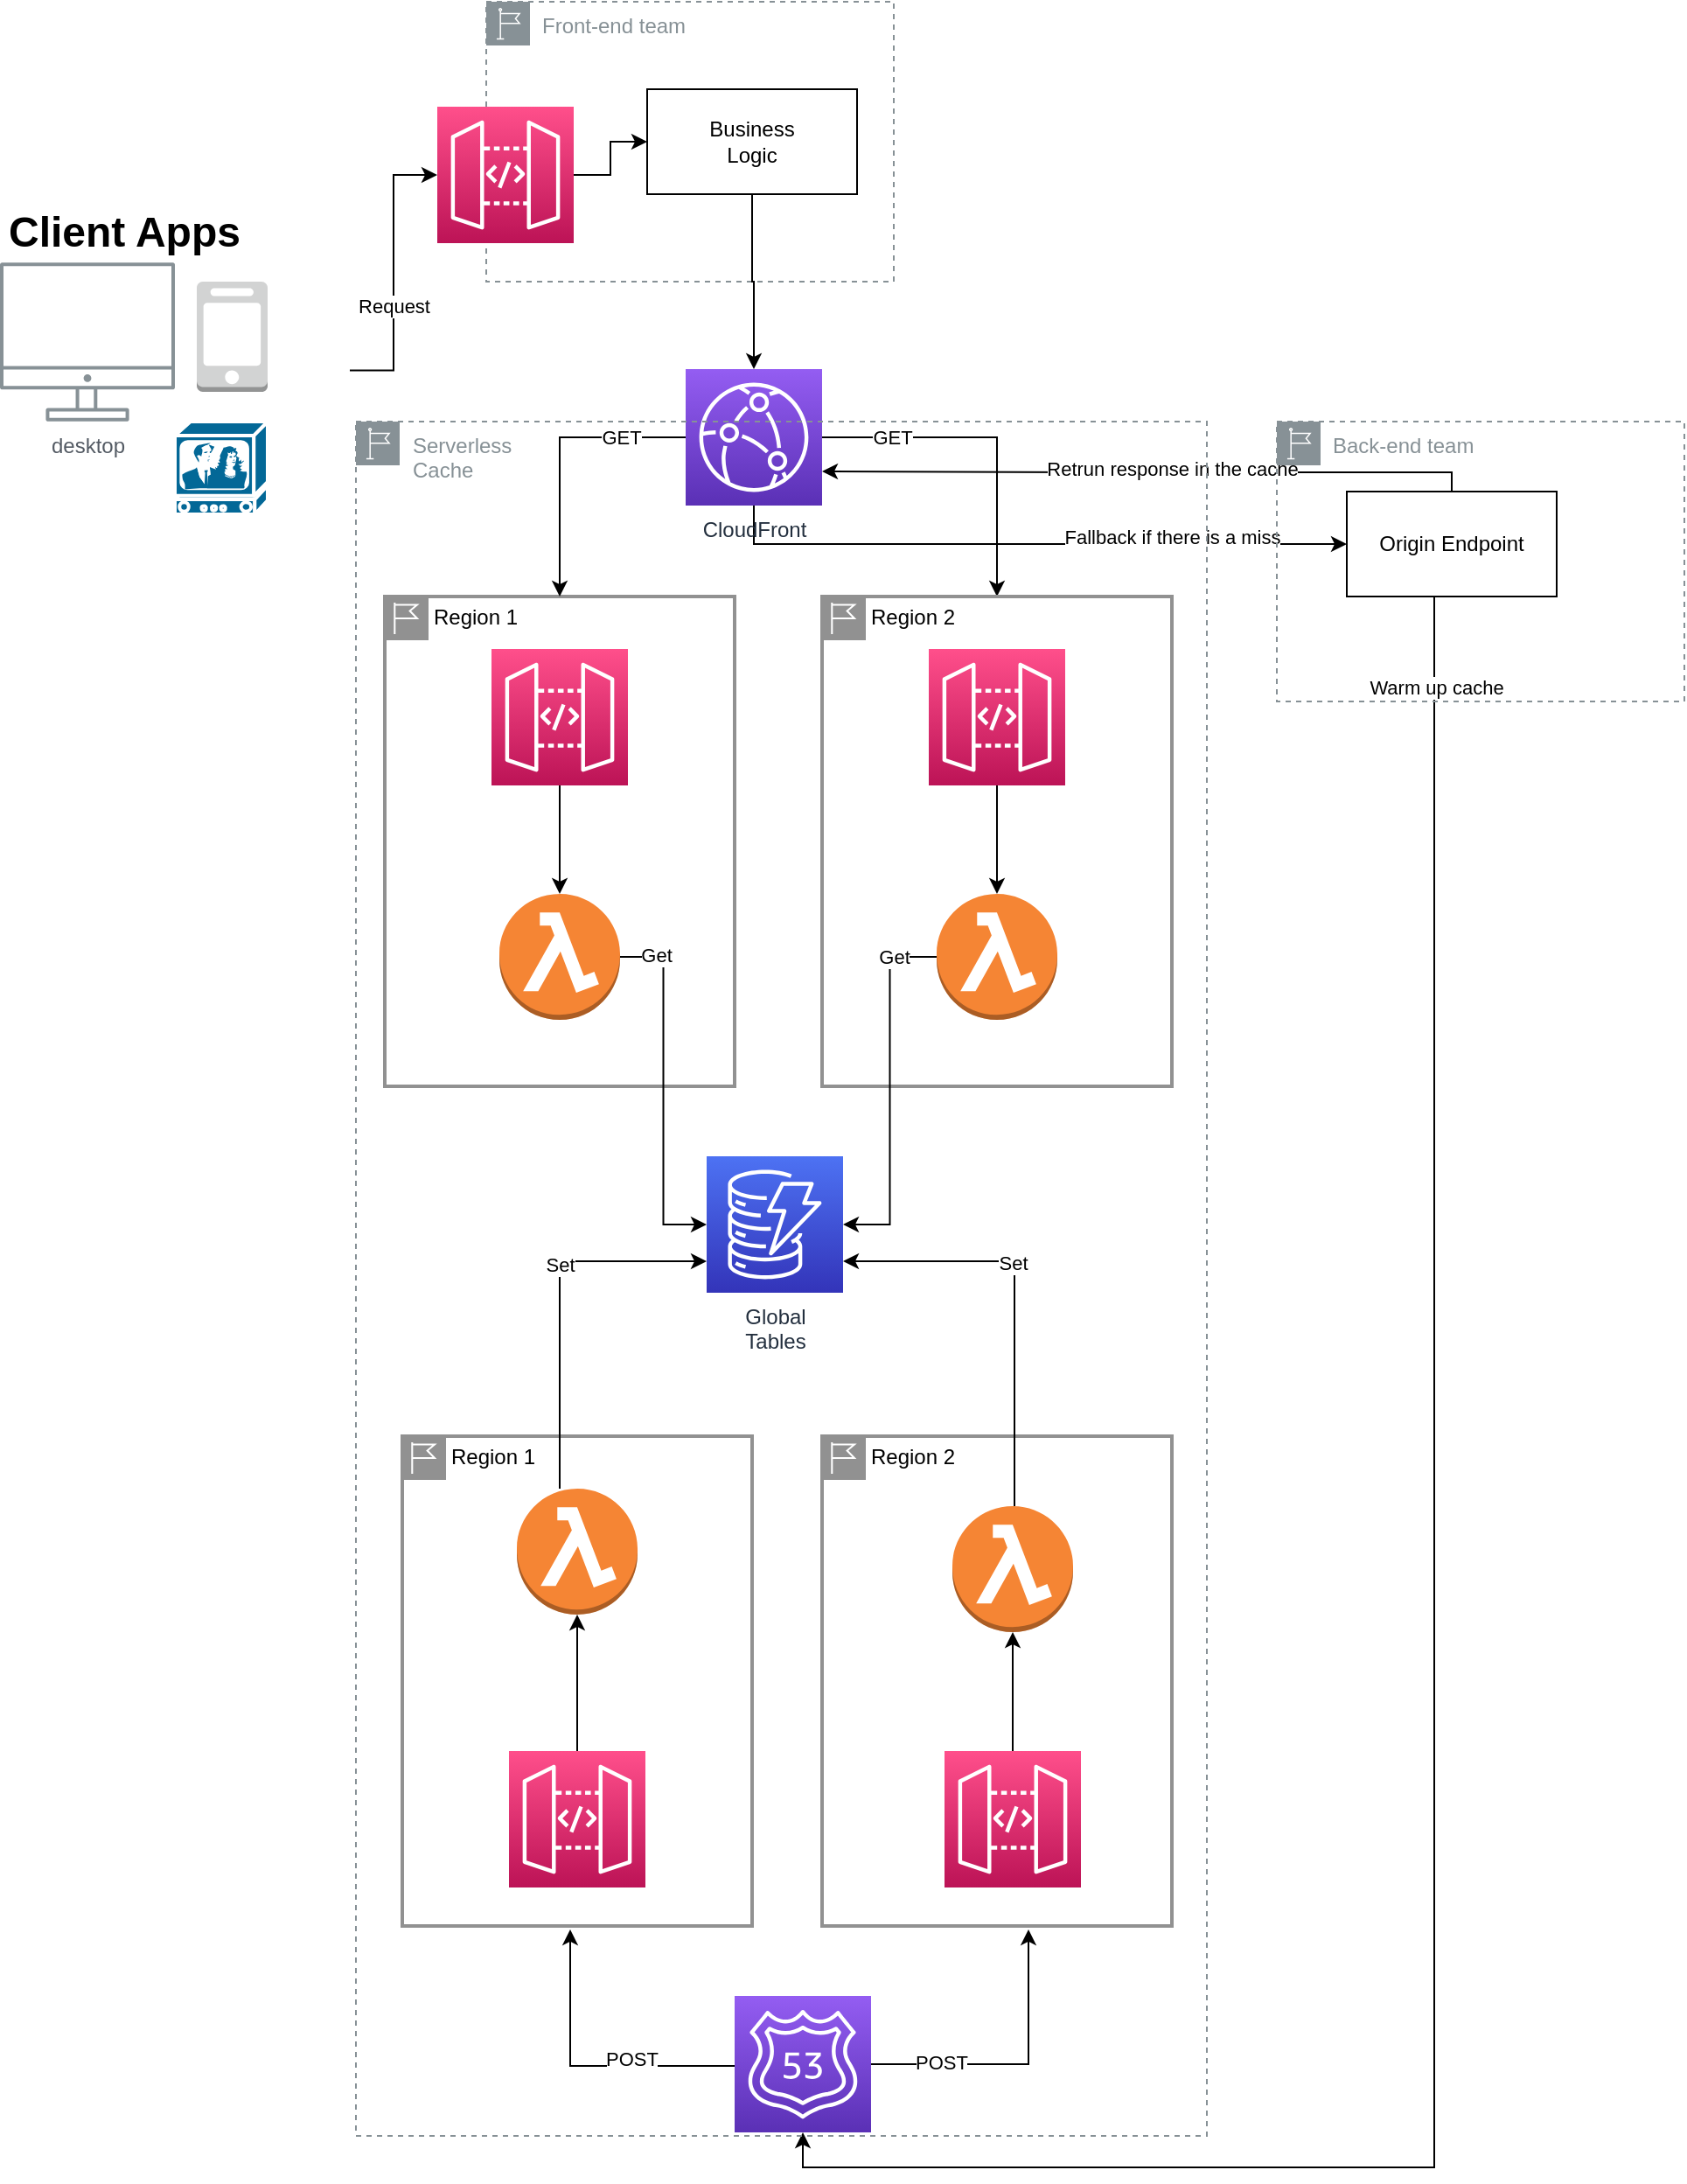 <mxfile version="17.3.0" type="device"><diagram id="xfgHqEcfcaS8hU4IR_PH" name="Page-1"><mxGraphModel dx="1196" dy="2241" grid="1" gridSize="10" guides="1" tooltips="1" connect="1" arrows="1" fold="1" page="1" pageScale="1" pageWidth="827" pageHeight="1169" math="0" shadow="0"><root><mxCell id="0"/><mxCell id="1" parent="0"/><mxCell id="-O6VzaXyY5DY1ZTHaAIG-34" value="Region 2" style="shape=mxgraph.ibm.box;prType=region;fontStyle=0;verticalAlign=top;align=left;spacingLeft=32;spacingTop=4;fillColor=none;rounded=0;whiteSpace=wrap;html=1;strokeColor=#919191;strokeWidth=2;dashed=0;container=1;spacing=-4;collapsible=0;expand=0;recursiveResize=0;" parent="1" vertex="1"><mxGeometry x="480" y="720" width="200" height="280" as="geometry"/></mxCell><mxCell id="-O6VzaXyY5DY1ZTHaAIG-35" style="edgeStyle=orthogonalEdgeStyle;rounded=0;orthogonalLoop=1;jettySize=auto;html=1;" parent="-O6VzaXyY5DY1ZTHaAIG-34" source="-O6VzaXyY5DY1ZTHaAIG-36" target="-O6VzaXyY5DY1ZTHaAIG-37" edge="1"><mxGeometry relative="1" as="geometry"/></mxCell><mxCell id="-O6VzaXyY5DY1ZTHaAIG-36" value="" style="sketch=0;points=[[0,0,0],[0.25,0,0],[0.5,0,0],[0.75,0,0],[1,0,0],[0,1,0],[0.25,1,0],[0.5,1,0],[0.75,1,0],[1,1,0],[0,0.25,0],[0,0.5,0],[0,0.75,0],[1,0.25,0],[1,0.5,0],[1,0.75,0]];outlineConnect=0;fontColor=#232F3E;gradientColor=#FF4F8B;gradientDirection=north;fillColor=#BC1356;strokeColor=#ffffff;dashed=0;verticalLabelPosition=bottom;verticalAlign=top;align=center;html=1;fontSize=12;fontStyle=0;aspect=fixed;shape=mxgraph.aws4.resourceIcon;resIcon=mxgraph.aws4.api_gateway;" parent="-O6VzaXyY5DY1ZTHaAIG-34" vertex="1"><mxGeometry x="70" y="180" width="78" height="78" as="geometry"/></mxCell><mxCell id="-O6VzaXyY5DY1ZTHaAIG-37" value="" style="outlineConnect=0;dashed=0;verticalLabelPosition=bottom;verticalAlign=top;align=center;html=1;shape=mxgraph.aws3.lambda_function;fillColor=#F58534;gradientColor=none;" parent="-O6VzaXyY5DY1ZTHaAIG-34" vertex="1"><mxGeometry x="74.5" y="40" width="69" height="72" as="geometry"/></mxCell><mxCell id="-O6VzaXyY5DY1ZTHaAIG-30" value="Region 1" style="shape=mxgraph.ibm.box;prType=region;fontStyle=0;verticalAlign=top;align=left;spacingLeft=32;spacingTop=4;fillColor=none;rounded=0;whiteSpace=wrap;html=1;strokeColor=#919191;strokeWidth=2;dashed=0;container=1;spacing=-4;collapsible=0;expand=0;recursiveResize=0;" parent="1" vertex="1"><mxGeometry x="240" y="720" width="200" height="280" as="geometry"/></mxCell><mxCell id="-O6VzaXyY5DY1ZTHaAIG-31" style="edgeStyle=orthogonalEdgeStyle;rounded=0;orthogonalLoop=1;jettySize=auto;html=1;" parent="-O6VzaXyY5DY1ZTHaAIG-30" source="-O6VzaXyY5DY1ZTHaAIG-32" target="-O6VzaXyY5DY1ZTHaAIG-33" edge="1"><mxGeometry relative="1" as="geometry"/></mxCell><mxCell id="-O6VzaXyY5DY1ZTHaAIG-32" value="" style="sketch=0;points=[[0,0,0],[0.25,0,0],[0.5,0,0],[0.75,0,0],[1,0,0],[0,1,0],[0.25,1,0],[0.5,1,0],[0.75,1,0],[1,1,0],[0,0.25,0],[0,0.5,0],[0,0.75,0],[1,0.25,0],[1,0.5,0],[1,0.75,0]];outlineConnect=0;fontColor=#232F3E;gradientColor=#FF4F8B;gradientDirection=north;fillColor=#BC1356;strokeColor=#ffffff;dashed=0;verticalLabelPosition=bottom;verticalAlign=top;align=center;html=1;fontSize=12;fontStyle=0;aspect=fixed;shape=mxgraph.aws4.resourceIcon;resIcon=mxgraph.aws4.api_gateway;" parent="-O6VzaXyY5DY1ZTHaAIG-30" vertex="1"><mxGeometry x="61" y="180" width="78" height="78" as="geometry"/></mxCell><mxCell id="-O6VzaXyY5DY1ZTHaAIG-33" value="" style="outlineConnect=0;dashed=0;verticalLabelPosition=bottom;verticalAlign=top;align=center;html=1;shape=mxgraph.aws3.lambda_function;fillColor=#F58534;gradientColor=none;" parent="-O6VzaXyY5DY1ZTHaAIG-30" vertex="1"><mxGeometry x="65.5" y="30" width="69" height="72" as="geometry"/></mxCell><mxCell id="XpVgISw_u1YqnlIGbV4M-16" style="edgeStyle=orthogonalEdgeStyle;rounded=0;orthogonalLoop=1;jettySize=auto;html=1;" edge="1" parent="1" source="-O6VzaXyY5DY1ZTHaAIG-26" target="XpVgISw_u1YqnlIGbV4M-10"><mxGeometry relative="1" as="geometry"/></mxCell><mxCell id="XpVgISw_u1YqnlIGbV4M-17" value="Request" style="edgeLabel;html=1;align=center;verticalAlign=middle;resizable=0;points=[];" vertex="1" connectable="0" parent="XpVgISw_u1YqnlIGbV4M-16"><mxGeometry x="-0.236" relative="1" as="geometry"><mxPoint as="offset"/></mxGeometry></mxCell><mxCell id="-O6VzaXyY5DY1ZTHaAIG-26" value="&lt;h1&gt;Client Apps&lt;/h1&gt;" style="text;html=1;strokeColor=none;fillColor=none;spacing=5;spacingTop=-20;whiteSpace=wrap;overflow=hidden;rounded=0;" parent="1" vertex="1"><mxGeometry x="10" y="11.5" width="200" height="198.5" as="geometry"/></mxCell><mxCell id="-O6VzaXyY5DY1ZTHaAIG-5" value="Region 1" style="shape=mxgraph.ibm.box;prType=region;fontStyle=0;verticalAlign=top;align=left;spacingLeft=32;spacingTop=4;fillColor=none;rounded=0;whiteSpace=wrap;html=1;strokeColor=#919191;strokeWidth=2;dashed=0;container=1;spacing=-4;collapsible=0;expand=0;recursiveResize=0;" parent="1" vertex="1"><mxGeometry x="230" y="240" width="200" height="280" as="geometry"/></mxCell><mxCell id="-O6VzaXyY5DY1ZTHaAIG-10" style="edgeStyle=orthogonalEdgeStyle;rounded=0;orthogonalLoop=1;jettySize=auto;html=1;" parent="-O6VzaXyY5DY1ZTHaAIG-5" source="-O6VzaXyY5DY1ZTHaAIG-7" target="-O6VzaXyY5DY1ZTHaAIG-8" edge="1"><mxGeometry relative="1" as="geometry"/></mxCell><mxCell id="-O6VzaXyY5DY1ZTHaAIG-7" value="" style="sketch=0;points=[[0,0,0],[0.25,0,0],[0.5,0,0],[0.75,0,0],[1,0,0],[0,1,0],[0.25,1,0],[0.5,1,0],[0.75,1,0],[1,1,0],[0,0.25,0],[0,0.5,0],[0,0.75,0],[1,0.25,0],[1,0.5,0],[1,0.75,0]];outlineConnect=0;fontColor=#232F3E;gradientColor=#FF4F8B;gradientDirection=north;fillColor=#BC1356;strokeColor=#ffffff;dashed=0;verticalLabelPosition=bottom;verticalAlign=top;align=center;html=1;fontSize=12;fontStyle=0;aspect=fixed;shape=mxgraph.aws4.resourceIcon;resIcon=mxgraph.aws4.api_gateway;" parent="-O6VzaXyY5DY1ZTHaAIG-5" vertex="1"><mxGeometry x="61" y="30" width="78" height="78" as="geometry"/></mxCell><mxCell id="-O6VzaXyY5DY1ZTHaAIG-8" value="" style="outlineConnect=0;dashed=0;verticalLabelPosition=bottom;verticalAlign=top;align=center;html=1;shape=mxgraph.aws3.lambda_function;fillColor=#F58534;gradientColor=none;" parent="-O6VzaXyY5DY1ZTHaAIG-5" vertex="1"><mxGeometry x="65.5" y="170" width="69" height="72" as="geometry"/></mxCell><mxCell id="-O6VzaXyY5DY1ZTHaAIG-17" style="edgeStyle=orthogonalEdgeStyle;rounded=0;orthogonalLoop=1;jettySize=auto;html=1;" parent="1" source="4rTOa007y3Pp2hlfFtL8-1" target="-O6VzaXyY5DY1ZTHaAIG-5" edge="1"><mxGeometry relative="1" as="geometry"><Array as="points"><mxPoint x="330" y="149"/></Array></mxGeometry></mxCell><mxCell id="-O6VzaXyY5DY1ZTHaAIG-19" value="GET" style="edgeLabel;html=1;align=center;verticalAlign=middle;resizable=0;points=[];" parent="-O6VzaXyY5DY1ZTHaAIG-17" vertex="1" connectable="0"><mxGeometry x="-0.399" y="1" relative="1" as="geometry"><mxPoint x="12" y="-1" as="offset"/></mxGeometry></mxCell><mxCell id="-O6VzaXyY5DY1ZTHaAIG-18" style="edgeStyle=orthogonalEdgeStyle;rounded=0;orthogonalLoop=1;jettySize=auto;html=1;" parent="1" source="4rTOa007y3Pp2hlfFtL8-1" target="-O6VzaXyY5DY1ZTHaAIG-11" edge="1"><mxGeometry relative="1" as="geometry"><Array as="points"><mxPoint x="580" y="149"/></Array></mxGeometry></mxCell><mxCell id="-O6VzaXyY5DY1ZTHaAIG-20" value="GET" style="edgeLabel;html=1;align=center;verticalAlign=middle;resizable=0;points=[];" parent="-O6VzaXyY5DY1ZTHaAIG-18" vertex="1" connectable="0"><mxGeometry x="-0.351" y="-4" relative="1" as="geometry"><mxPoint x="-22" y="-4" as="offset"/></mxGeometry></mxCell><mxCell id="XpVgISw_u1YqnlIGbV4M-1" style="edgeStyle=orthogonalEdgeStyle;rounded=0;orthogonalLoop=1;jettySize=auto;html=1;" edge="1" parent="1" source="4rTOa007y3Pp2hlfFtL8-1" target="-O6VzaXyY5DY1ZTHaAIG-47"><mxGeometry relative="1" as="geometry"><Array as="points"><mxPoint x="441" y="210"/></Array></mxGeometry></mxCell><mxCell id="XpVgISw_u1YqnlIGbV4M-2" value="Fallback if there is a miss" style="edgeLabel;html=1;align=center;verticalAlign=middle;resizable=0;points=[];" vertex="1" connectable="0" parent="XpVgISw_u1YqnlIGbV4M-1"><mxGeometry x="-0.252" y="4" relative="1" as="geometry"><mxPoint x="126" as="offset"/></mxGeometry></mxCell><mxCell id="4rTOa007y3Pp2hlfFtL8-1" value="CloudFront" style="sketch=0;points=[[0,0,0],[0.25,0,0],[0.5,0,0],[0.75,0,0],[1,0,0],[0,1,0],[0.25,1,0],[0.5,1,0],[0.75,1,0],[1,1,0],[0,0.25,0],[0,0.5,0],[0,0.75,0],[1,0.25,0],[1,0.5,0],[1,0.75,0]];outlineConnect=0;fontColor=#232F3E;gradientColor=#945DF2;gradientDirection=north;fillColor=#5A30B5;strokeColor=#ffffff;dashed=0;verticalLabelPosition=bottom;verticalAlign=top;align=center;html=1;fontSize=12;fontStyle=0;aspect=fixed;shape=mxgraph.aws4.resourceIcon;resIcon=mxgraph.aws4.cloudfront;" parent="1" vertex="1"><mxGeometry x="402" y="110" width="78" height="78" as="geometry"/></mxCell><mxCell id="-O6VzaXyY5DY1ZTHaAIG-9" value="Global&lt;br&gt;Tables" style="sketch=0;points=[[0,0,0],[0.25,0,0],[0.5,0,0],[0.75,0,0],[1,0,0],[0,1,0],[0.25,1,0],[0.5,1,0],[0.75,1,0],[1,1,0],[0,0.25,0],[0,0.5,0],[0,0.75,0],[1,0.25,0],[1,0.5,0],[1,0.75,0]];outlineConnect=0;fontColor=#232F3E;gradientColor=#4D72F3;gradientDirection=north;fillColor=#3334B9;strokeColor=#ffffff;dashed=0;verticalLabelPosition=bottom;verticalAlign=top;align=center;html=1;fontSize=12;fontStyle=0;aspect=fixed;shape=mxgraph.aws4.resourceIcon;resIcon=mxgraph.aws4.dynamodb;" parent="1" vertex="1"><mxGeometry x="414" y="560" width="78" height="78" as="geometry"/></mxCell><mxCell id="-O6VzaXyY5DY1ZTHaAIG-11" value="Region 2" style="shape=mxgraph.ibm.box;prType=region;fontStyle=0;verticalAlign=top;align=left;spacingLeft=32;spacingTop=4;fillColor=none;rounded=0;whiteSpace=wrap;html=1;strokeColor=#919191;strokeWidth=2;dashed=0;container=1;spacing=-4;collapsible=0;expand=0;recursiveResize=0;" parent="1" vertex="1"><mxGeometry x="480" y="240" width="200" height="280" as="geometry"/></mxCell><mxCell id="-O6VzaXyY5DY1ZTHaAIG-12" style="edgeStyle=orthogonalEdgeStyle;rounded=0;orthogonalLoop=1;jettySize=auto;html=1;" parent="-O6VzaXyY5DY1ZTHaAIG-11" source="-O6VzaXyY5DY1ZTHaAIG-13" target="-O6VzaXyY5DY1ZTHaAIG-14" edge="1"><mxGeometry relative="1" as="geometry"/></mxCell><mxCell id="-O6VzaXyY5DY1ZTHaAIG-13" value="" style="sketch=0;points=[[0,0,0],[0.25,0,0],[0.5,0,0],[0.75,0,0],[1,0,0],[0,1,0],[0.25,1,0],[0.5,1,0],[0.75,1,0],[1,1,0],[0,0.25,0],[0,0.5,0],[0,0.75,0],[1,0.25,0],[1,0.5,0],[1,0.75,0]];outlineConnect=0;fontColor=#232F3E;gradientColor=#FF4F8B;gradientDirection=north;fillColor=#BC1356;strokeColor=#ffffff;dashed=0;verticalLabelPosition=bottom;verticalAlign=top;align=center;html=1;fontSize=12;fontStyle=0;aspect=fixed;shape=mxgraph.aws4.resourceIcon;resIcon=mxgraph.aws4.api_gateway;" parent="-O6VzaXyY5DY1ZTHaAIG-11" vertex="1"><mxGeometry x="61" y="30" width="78" height="78" as="geometry"/></mxCell><mxCell id="-O6VzaXyY5DY1ZTHaAIG-14" value="" style="outlineConnect=0;dashed=0;verticalLabelPosition=bottom;verticalAlign=top;align=center;html=1;shape=mxgraph.aws3.lambda_function;fillColor=#F58534;gradientColor=none;" parent="-O6VzaXyY5DY1ZTHaAIG-11" vertex="1"><mxGeometry x="65.5" y="170" width="69" height="72" as="geometry"/></mxCell><mxCell id="-O6VzaXyY5DY1ZTHaAIG-15" style="edgeStyle=orthogonalEdgeStyle;rounded=0;orthogonalLoop=1;jettySize=auto;html=1;entryX=0;entryY=0.5;entryDx=0;entryDy=0;entryPerimeter=0;" parent="1" source="-O6VzaXyY5DY1ZTHaAIG-8" target="-O6VzaXyY5DY1ZTHaAIG-9" edge="1"><mxGeometry relative="1" as="geometry"/></mxCell><mxCell id="-O6VzaXyY5DY1ZTHaAIG-45" value="Get" style="edgeLabel;html=1;align=center;verticalAlign=middle;resizable=0;points=[];" parent="-O6VzaXyY5DY1ZTHaAIG-15" vertex="1" connectable="0"><mxGeometry x="-0.797" y="1" relative="1" as="geometry"><mxPoint as="offset"/></mxGeometry></mxCell><mxCell id="-O6VzaXyY5DY1ZTHaAIG-16" style="edgeStyle=orthogonalEdgeStyle;rounded=0;orthogonalLoop=1;jettySize=auto;html=1;entryX=1;entryY=0.5;entryDx=0;entryDy=0;entryPerimeter=0;" parent="1" source="-O6VzaXyY5DY1ZTHaAIG-14" target="-O6VzaXyY5DY1ZTHaAIG-9" edge="1"><mxGeometry relative="1" as="geometry"/></mxCell><mxCell id="-O6VzaXyY5DY1ZTHaAIG-44" value="Get" style="edgeLabel;html=1;align=center;verticalAlign=middle;resizable=0;points=[];" parent="-O6VzaXyY5DY1ZTHaAIG-16" vertex="1" connectable="0"><mxGeometry x="-0.879" relative="1" as="geometry"><mxPoint x="-12" as="offset"/></mxGeometry></mxCell><mxCell id="-O6VzaXyY5DY1ZTHaAIG-22" value="" style="outlineConnect=0;dashed=0;verticalLabelPosition=bottom;verticalAlign=top;align=center;html=1;shape=mxgraph.aws3.mobile_client;fillColor=#D2D3D3;gradientColor=none;" parent="1" vertex="1"><mxGeometry x="122.5" y="60" width="40.5" height="63" as="geometry"/></mxCell><mxCell id="-O6VzaXyY5DY1ZTHaAIG-23" value="desktop" style="sketch=0;outlineConnect=0;gradientColor=none;fontColor=#545B64;strokeColor=none;fillColor=#879196;dashed=0;verticalLabelPosition=bottom;verticalAlign=top;align=center;html=1;fontSize=12;fontStyle=0;aspect=fixed;shape=mxgraph.aws4.illustration_desktop;pointerEvents=1" parent="1" vertex="1"><mxGeometry x="10" y="49" width="100" height="91" as="geometry"/></mxCell><mxCell id="-O6VzaXyY5DY1ZTHaAIG-25" value="" style="shape=mxgraph.cisco.misc.tv;html=1;pointerEvents=1;dashed=0;fillColor=#036897;strokeColor=#ffffff;strokeWidth=2;verticalLabelPosition=bottom;verticalAlign=top;align=center;outlineConnect=0;" parent="1" vertex="1"><mxGeometry x="110" y="140" width="53" height="53" as="geometry"/></mxCell><mxCell id="-O6VzaXyY5DY1ZTHaAIG-38" style="edgeStyle=orthogonalEdgeStyle;rounded=0;orthogonalLoop=1;jettySize=auto;html=1;entryX=0.48;entryY=1.007;entryDx=0;entryDy=0;entryPerimeter=0;" parent="1" source="-O6VzaXyY5DY1ZTHaAIG-29" target="-O6VzaXyY5DY1ZTHaAIG-30" edge="1"><mxGeometry relative="1" as="geometry"><Array as="points"><mxPoint x="336" y="1080"/></Array></mxGeometry></mxCell><mxCell id="XpVgISw_u1YqnlIGbV4M-7" value="POST" style="edgeLabel;html=1;align=center;verticalAlign=middle;resizable=0;points=[];" vertex="1" connectable="0" parent="-O6VzaXyY5DY1ZTHaAIG-38"><mxGeometry x="-0.314" y="-4" relative="1" as="geometry"><mxPoint as="offset"/></mxGeometry></mxCell><mxCell id="-O6VzaXyY5DY1ZTHaAIG-39" style="edgeStyle=orthogonalEdgeStyle;rounded=0;orthogonalLoop=1;jettySize=auto;html=1;entryX=0.59;entryY=1.007;entryDx=0;entryDy=0;entryPerimeter=0;" parent="1" source="-O6VzaXyY5DY1ZTHaAIG-29" target="-O6VzaXyY5DY1ZTHaAIG-34" edge="1"><mxGeometry relative="1" as="geometry"><Array as="points"><mxPoint x="598" y="1079"/></Array></mxGeometry></mxCell><mxCell id="XpVgISw_u1YqnlIGbV4M-6" value="POST" style="edgeLabel;html=1;align=center;verticalAlign=middle;resizable=0;points=[];" vertex="1" connectable="0" parent="-O6VzaXyY5DY1ZTHaAIG-39"><mxGeometry x="-0.521" y="1" relative="1" as="geometry"><mxPoint as="offset"/></mxGeometry></mxCell><mxCell id="-O6VzaXyY5DY1ZTHaAIG-29" value="" style="sketch=0;points=[[0,0,0],[0.25,0,0],[0.5,0,0],[0.75,0,0],[1,0,0],[0,1,0],[0.25,1,0],[0.5,1,0],[0.75,1,0],[1,1,0],[0,0.25,0],[0,0.5,0],[0,0.75,0],[1,0.25,0],[1,0.5,0],[1,0.75,0]];outlineConnect=0;fontColor=#232F3E;gradientColor=#945DF2;gradientDirection=north;fillColor=#5A30B5;strokeColor=#ffffff;dashed=0;verticalLabelPosition=bottom;verticalAlign=top;align=center;html=1;fontSize=12;fontStyle=0;aspect=fixed;shape=mxgraph.aws4.resourceIcon;resIcon=mxgraph.aws4.route_53;" parent="1" vertex="1"><mxGeometry x="430" y="1040" width="78" height="78" as="geometry"/></mxCell><mxCell id="-O6VzaXyY5DY1ZTHaAIG-40" style="edgeStyle=orthogonalEdgeStyle;rounded=0;orthogonalLoop=1;jettySize=auto;html=1;" parent="1" source="-O6VzaXyY5DY1ZTHaAIG-33" target="-O6VzaXyY5DY1ZTHaAIG-9" edge="1"><mxGeometry relative="1" as="geometry"><Array as="points"><mxPoint x="330" y="620"/></Array></mxGeometry></mxCell><mxCell id="-O6VzaXyY5DY1ZTHaAIG-42" value="Set" style="edgeLabel;html=1;align=center;verticalAlign=middle;resizable=0;points=[];" parent="-O6VzaXyY5DY1ZTHaAIG-40" vertex="1" connectable="0"><mxGeometry x="0.458" y="-2" relative="1" as="geometry"><mxPoint x="-26" as="offset"/></mxGeometry></mxCell><mxCell id="-O6VzaXyY5DY1ZTHaAIG-41" style="edgeStyle=orthogonalEdgeStyle;rounded=0;orthogonalLoop=1;jettySize=auto;html=1;" parent="1" source="-O6VzaXyY5DY1ZTHaAIG-37" target="-O6VzaXyY5DY1ZTHaAIG-9" edge="1"><mxGeometry relative="1" as="geometry"><Array as="points"><mxPoint x="590" y="620"/></Array></mxGeometry></mxCell><mxCell id="-O6VzaXyY5DY1ZTHaAIG-43" value="Set" style="edgeLabel;html=1;align=center;verticalAlign=middle;resizable=0;points=[];" parent="-O6VzaXyY5DY1ZTHaAIG-41" vertex="1" connectable="0"><mxGeometry x="0.563" y="1" relative="1" as="geometry"><mxPoint x="45" as="offset"/></mxGeometry></mxCell><mxCell id="-O6VzaXyY5DY1ZTHaAIG-50" style="edgeStyle=orthogonalEdgeStyle;rounded=0;orthogonalLoop=1;jettySize=auto;html=1;entryX=0.5;entryY=1;entryDx=0;entryDy=0;entryPerimeter=0;" parent="1" source="-O6VzaXyY5DY1ZTHaAIG-47" target="-O6VzaXyY5DY1ZTHaAIG-29" edge="1"><mxGeometry relative="1" as="geometry"><Array as="points"><mxPoint x="830" y="1138"/><mxPoint x="469" y="1138"/></Array></mxGeometry></mxCell><mxCell id="XpVgISw_u1YqnlIGbV4M-5" value="Warm up cache" style="edgeLabel;html=1;align=center;verticalAlign=middle;resizable=0;points=[];" vertex="1" connectable="0" parent="-O6VzaXyY5DY1ZTHaAIG-50"><mxGeometry x="-0.919" y="1" relative="1" as="geometry"><mxPoint as="offset"/></mxGeometry></mxCell><mxCell id="XpVgISw_u1YqnlIGbV4M-3" style="edgeStyle=orthogonalEdgeStyle;rounded=0;orthogonalLoop=1;jettySize=auto;html=1;entryX=1;entryY=0.75;entryDx=0;entryDy=0;entryPerimeter=0;" edge="1" parent="1" source="-O6VzaXyY5DY1ZTHaAIG-47" target="4rTOa007y3Pp2hlfFtL8-1"><mxGeometry relative="1" as="geometry"><mxPoint x="530" y="170" as="targetPoint"/><Array as="points"><mxPoint x="840" y="169"/><mxPoint x="630" y="169"/></Array></mxGeometry></mxCell><mxCell id="XpVgISw_u1YqnlIGbV4M-4" value="Retrun response in the cache" style="edgeLabel;html=1;align=center;verticalAlign=middle;resizable=0;points=[];" vertex="1" connectable="0" parent="XpVgISw_u1YqnlIGbV4M-3"><mxGeometry x="0.073" y="-3" relative="1" as="geometry"><mxPoint x="28" y="1" as="offset"/></mxGeometry></mxCell><mxCell id="-O6VzaXyY5DY1ZTHaAIG-47" value="Origin Endpoint" style="rounded=0;whiteSpace=wrap;html=1;" parent="1" vertex="1"><mxGeometry x="780" y="180" width="120" height="60" as="geometry"/></mxCell><mxCell id="XpVgISw_u1YqnlIGbV4M-8" value="Front-end team&lt;br&gt;" style="sketch=0;outlineConnect=0;gradientColor=none;html=1;whiteSpace=wrap;fontSize=12;fontStyle=0;shape=mxgraph.aws4.group;grIcon=mxgraph.aws4.group_region;strokeColor=#879196;fillColor=none;verticalAlign=top;align=left;spacingLeft=30;fontColor=#879196;dashed=1;" vertex="1" parent="1"><mxGeometry x="288" y="-100" width="233" height="160" as="geometry"/></mxCell><mxCell id="XpVgISw_u1YqnlIGbV4M-9" style="edgeStyle=orthogonalEdgeStyle;rounded=0;orthogonalLoop=1;jettySize=auto;html=1;" edge="1" parent="1" source="XpVgISw_u1YqnlIGbV4M-10" target="XpVgISw_u1YqnlIGbV4M-13"><mxGeometry relative="1" as="geometry"/></mxCell><mxCell id="XpVgISw_u1YqnlIGbV4M-10" value="" style="sketch=0;points=[[0,0,0],[0.25,0,0],[0.5,0,0],[0.75,0,0],[1,0,0],[0,1,0],[0.25,1,0],[0.5,1,0],[0.75,1,0],[1,1,0],[0,0.25,0],[0,0.5,0],[0,0.75,0],[1,0.25,0],[1,0.5,0],[1,0.75,0]];outlineConnect=0;fontColor=#232F3E;gradientColor=#FF4F8B;gradientDirection=north;fillColor=#BC1356;strokeColor=#ffffff;dashed=0;verticalLabelPosition=bottom;verticalAlign=top;align=center;html=1;fontSize=12;fontStyle=0;aspect=fixed;shape=mxgraph.aws4.resourceIcon;resIcon=mxgraph.aws4.api_gateway;" vertex="1" parent="1"><mxGeometry x="260" y="-40" width="78" height="78" as="geometry"/></mxCell><mxCell id="XpVgISw_u1YqnlIGbV4M-11" style="edgeStyle=orthogonalEdgeStyle;rounded=0;orthogonalLoop=1;jettySize=auto;html=1;" edge="1" parent="1" source="XpVgISw_u1YqnlIGbV4M-13" target="4rTOa007y3Pp2hlfFtL8-1"><mxGeometry relative="1" as="geometry"><mxPoint x="418" y="-52" as="targetPoint"/></mxGeometry></mxCell><mxCell id="XpVgISw_u1YqnlIGbV4M-13" value="Business&lt;br&gt;Logic" style="rounded=0;whiteSpace=wrap;html=1;" vertex="1" parent="1"><mxGeometry x="380" y="-50" width="120" height="60" as="geometry"/></mxCell><mxCell id="XpVgISw_u1YqnlIGbV4M-18" value="Back-end team" style="sketch=0;outlineConnect=0;gradientColor=none;html=1;whiteSpace=wrap;fontSize=12;fontStyle=0;shape=mxgraph.aws4.group;grIcon=mxgraph.aws4.group_region;strokeColor=#879196;fillColor=none;verticalAlign=top;align=left;spacingLeft=30;fontColor=#879196;dashed=1;" vertex="1" parent="1"><mxGeometry x="740" y="140" width="233" height="160" as="geometry"/></mxCell><mxCell id="XpVgISw_u1YqnlIGbV4M-19" value="Serverless&lt;br&gt;Cache" style="sketch=0;outlineConnect=0;gradientColor=none;html=1;whiteSpace=wrap;fontSize=12;fontStyle=0;shape=mxgraph.aws4.group;grIcon=mxgraph.aws4.group_region;strokeColor=#879196;fillColor=none;verticalAlign=top;align=left;spacingLeft=30;fontColor=#879196;dashed=1;" vertex="1" parent="1"><mxGeometry x="213.5" y="140" width="486.5" height="980" as="geometry"/></mxCell></root></mxGraphModel></diagram></mxfile>
